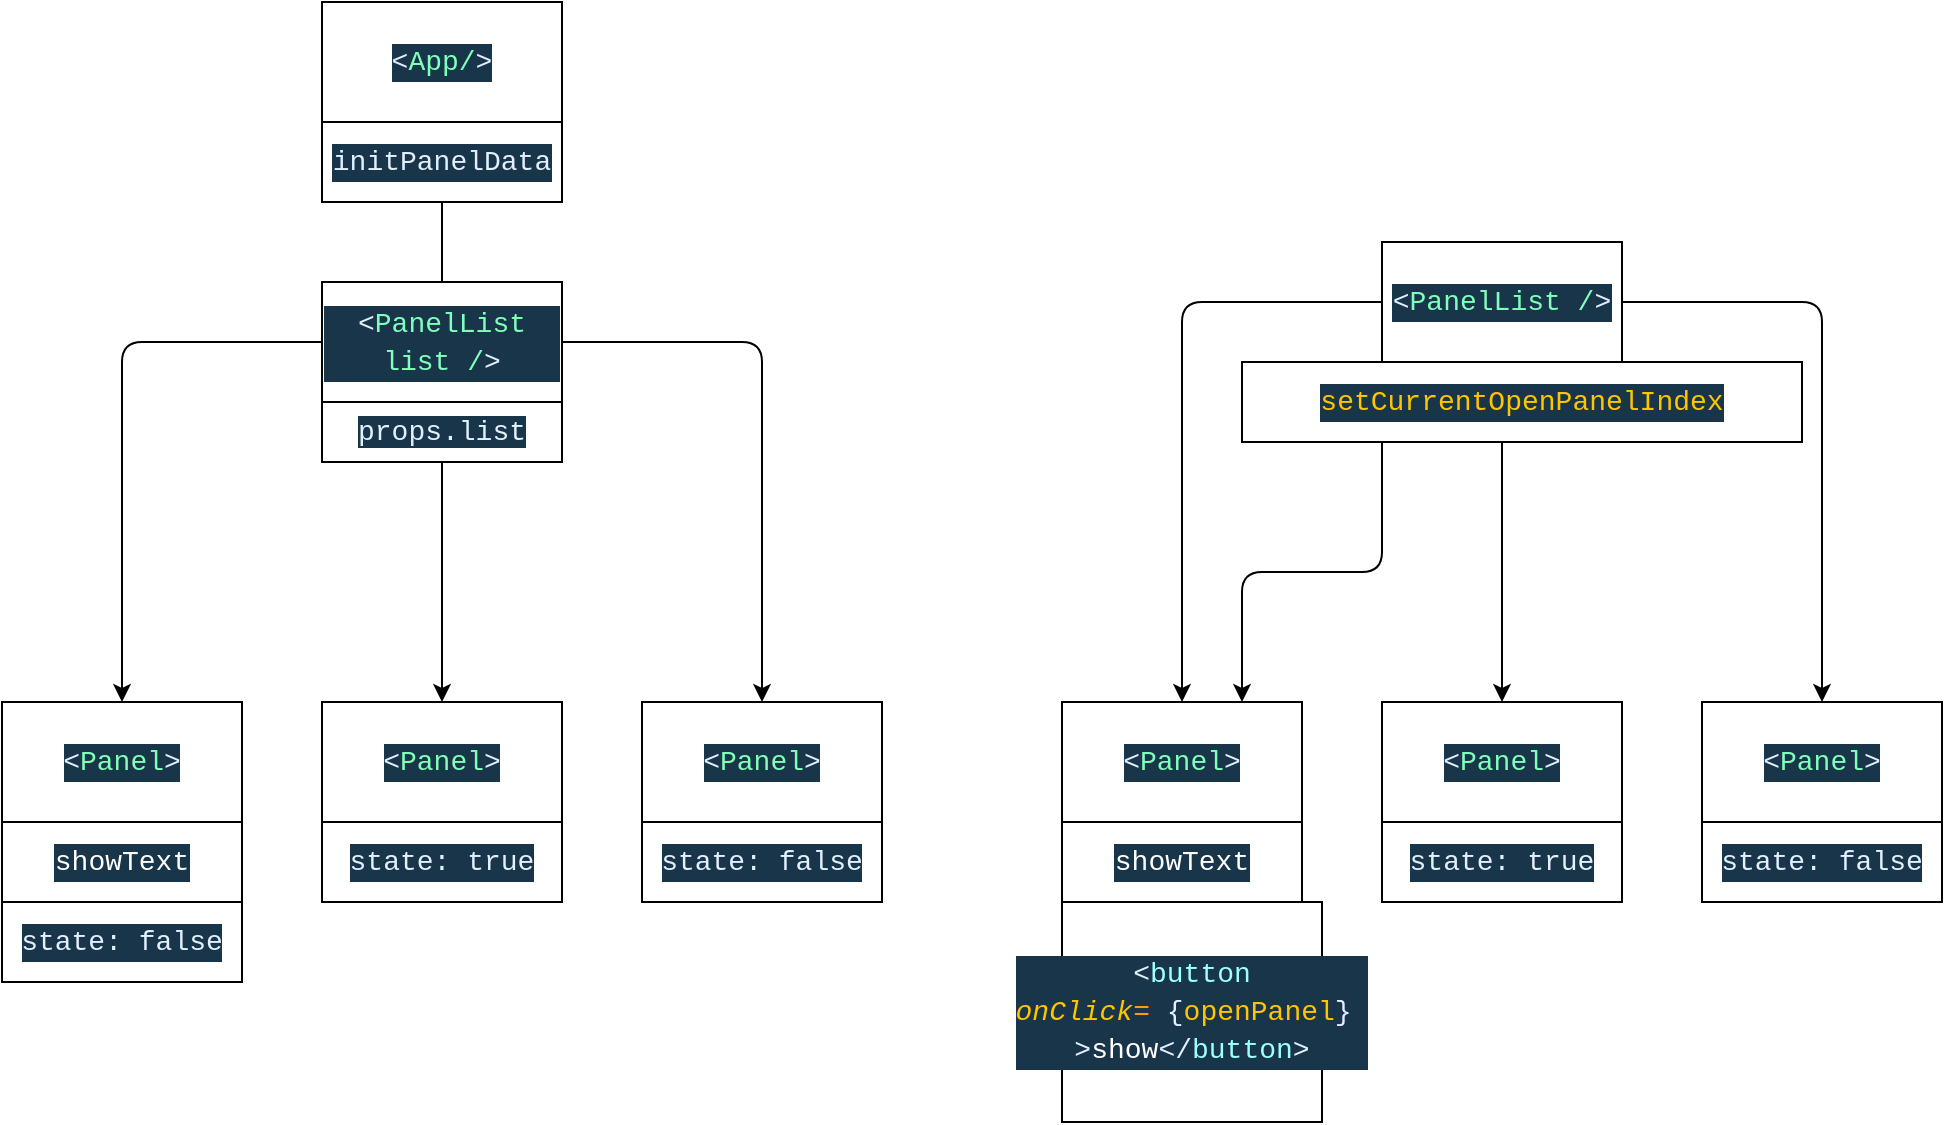 <mxfile>
    <diagram id="yn4HMiLhbowAnRHB-dp4" name="Page-1">
        <mxGraphModel dx="772" dy="1369" grid="1" gridSize="10" guides="1" tooltips="1" connect="1" arrows="1" fold="1" page="1" pageScale="1" pageWidth="850" pageHeight="1100" math="0" shadow="0">
            <root>
                <mxCell id="0"/>
                <mxCell id="1" parent="0"/>
                <mxCell id="9" style="edgeStyle=orthogonalEdgeStyle;html=1;entryX=0.5;entryY=0;entryDx=0;entryDy=0;" parent="1" source="2" target="3" edge="1">
                    <mxGeometry relative="1" as="geometry"/>
                </mxCell>
                <mxCell id="10" style="edgeStyle=orthogonalEdgeStyle;html=1;entryX=0.5;entryY=0;entryDx=0;entryDy=0;" parent="1" source="2" target="4" edge="1">
                    <mxGeometry relative="1" as="geometry"/>
                </mxCell>
                <mxCell id="11" style="edgeStyle=orthogonalEdgeStyle;html=1;exitX=1;exitY=0.5;exitDx=0;exitDy=0;entryX=0.5;entryY=0;entryDx=0;entryDy=0;" parent="1" source="2" target="5" edge="1">
                    <mxGeometry relative="1" as="geometry"/>
                </mxCell>
                <mxCell id="14" value="" style="edgeStyle=orthogonalEdgeStyle;html=1;" parent="1" source="2" target="13" edge="1">
                    <mxGeometry relative="1" as="geometry"/>
                </mxCell>
                <mxCell id="2" value="&lt;div style=&quot;color: rgb(255, 255, 255); background-color: rgb(25, 53, 73); font-family: &amp;quot;Cascadia code PL&amp;quot;, Menlo, Monaco, &amp;quot;Courier New&amp;quot;, monospace, Consolas, &amp;quot;Courier New&amp;quot;, monospace; font-size: 14px; line-height: 19px;&quot;&gt;&lt;span style=&quot;color: #e1efff;&quot;&gt;&amp;lt;&lt;/span&gt;&lt;span style=&quot;color: #80ffbb;&quot;&gt;PanelList list /&lt;/span&gt;&lt;span style=&quot;color: #e1efff;&quot;&gt;&amp;gt;&lt;/span&gt;&lt;/div&gt;" style="rounded=0;whiteSpace=wrap;html=1;" parent="1" vertex="1">
                    <mxGeometry x="280" y="-50" width="120" height="60" as="geometry"/>
                </mxCell>
                <mxCell id="3" value="&lt;div style=&quot;color: rgb(255, 255, 255); background-color: rgb(25, 53, 73); font-family: &amp;quot;Cascadia code PL&amp;quot;, Menlo, Monaco, &amp;quot;Courier New&amp;quot;, monospace, Consolas, &amp;quot;Courier New&amp;quot;, monospace; font-size: 14px; line-height: 19px;&quot;&gt;&lt;div style=&quot;line-height: 19px;&quot;&gt;&lt;span style=&quot;color: #e1efff;&quot;&gt;&amp;lt;&lt;/span&gt;&lt;span style=&quot;color: #80ffbb;&quot;&gt;Panel&lt;/span&gt;&lt;span style=&quot;color: #e1efff;&quot;&gt;&amp;gt;&lt;/span&gt;&lt;/div&gt;&lt;/div&gt;" style="rounded=0;whiteSpace=wrap;html=1;" parent="1" vertex="1">
                    <mxGeometry x="120" y="160" width="120" height="60" as="geometry"/>
                </mxCell>
                <mxCell id="4" value="&lt;div style=&quot;color: rgb(255, 255, 255); background-color: rgb(25, 53, 73); font-family: &amp;quot;Cascadia code PL&amp;quot;, Menlo, Monaco, &amp;quot;Courier New&amp;quot;, monospace, Consolas, &amp;quot;Courier New&amp;quot;, monospace; font-size: 14px; line-height: 19px;&quot;&gt;&lt;div style=&quot;line-height: 19px;&quot;&gt;&lt;span style=&quot;color: #e1efff;&quot;&gt;&amp;lt;&lt;/span&gt;&lt;span style=&quot;color: #80ffbb;&quot;&gt;Panel&lt;/span&gt;&lt;span style=&quot;color: #e1efff;&quot;&gt;&amp;gt;&lt;/span&gt;&lt;/div&gt;&lt;/div&gt;" style="rounded=0;whiteSpace=wrap;html=1;" parent="1" vertex="1">
                    <mxGeometry x="280" y="160" width="120" height="60" as="geometry"/>
                </mxCell>
                <mxCell id="5" value="&lt;div style=&quot;color: rgb(255, 255, 255); background-color: rgb(25, 53, 73); font-family: &amp;quot;Cascadia code PL&amp;quot;, Menlo, Monaco, &amp;quot;Courier New&amp;quot;, monospace, Consolas, &amp;quot;Courier New&amp;quot;, monospace; font-size: 14px; line-height: 19px;&quot;&gt;&lt;div style=&quot;line-height: 19px;&quot;&gt;&lt;span style=&quot;color: #e1efff;&quot;&gt;&amp;lt;&lt;/span&gt;&lt;span style=&quot;color: #80ffbb;&quot;&gt;Panel&lt;/span&gt;&lt;span style=&quot;color: #e1efff;&quot;&gt;&amp;gt;&lt;/span&gt;&lt;/div&gt;&lt;/div&gt;" style="rounded=0;whiteSpace=wrap;html=1;" parent="1" vertex="1">
                    <mxGeometry x="440" y="160" width="120" height="60" as="geometry"/>
                </mxCell>
                <mxCell id="6" value="&lt;div style=&quot;background-color: rgb(25, 53, 73); font-family: &amp;quot;Cascadia code PL&amp;quot;, Menlo, Monaco, &amp;quot;Courier New&amp;quot;, monospace, Consolas, &amp;quot;Courier New&amp;quot;, monospace; font-size: 14px; line-height: 19px;&quot;&gt;&lt;div style=&quot;line-height: 19px;&quot;&gt;&lt;font color=&quot;#e1efff&quot;&gt;state: false&lt;/font&gt;&lt;/div&gt;&lt;/div&gt;" style="rounded=0;whiteSpace=wrap;html=1;" parent="1" vertex="1">
                    <mxGeometry x="120" y="260" width="120" height="40" as="geometry"/>
                </mxCell>
                <mxCell id="7" value="&lt;div style=&quot;background-color: rgb(25, 53, 73); font-family: &amp;quot;Cascadia code PL&amp;quot;, Menlo, Monaco, &amp;quot;Courier New&amp;quot;, monospace, Consolas, &amp;quot;Courier New&amp;quot;, monospace; font-size: 14px; line-height: 19px;&quot;&gt;&lt;div style=&quot;line-height: 19px;&quot;&gt;&lt;font color=&quot;#e1efff&quot;&gt;state: true&lt;/font&gt;&lt;/div&gt;&lt;/div&gt;" style="rounded=0;whiteSpace=wrap;html=1;" parent="1" vertex="1">
                    <mxGeometry x="280" y="220" width="120" height="40" as="geometry"/>
                </mxCell>
                <mxCell id="8" value="&lt;div style=&quot;background-color: rgb(25, 53, 73); font-family: &amp;quot;Cascadia code PL&amp;quot;, Menlo, Monaco, &amp;quot;Courier New&amp;quot;, monospace, Consolas, &amp;quot;Courier New&amp;quot;, monospace; font-size: 14px; line-height: 19px;&quot;&gt;&lt;div style=&quot;line-height: 19px;&quot;&gt;&lt;font color=&quot;#e1efff&quot;&gt;state: false&lt;/font&gt;&lt;/div&gt;&lt;/div&gt;" style="rounded=0;whiteSpace=wrap;html=1;" parent="1" vertex="1">
                    <mxGeometry x="440" y="220" width="120" height="40" as="geometry"/>
                </mxCell>
                <mxCell id="12" value="&lt;div style=&quot;background-color: rgb(25, 53, 73); font-family: &amp;quot;Cascadia code PL&amp;quot;, Menlo, Monaco, &amp;quot;Courier New&amp;quot;, monospace, Consolas, &amp;quot;Courier New&amp;quot;, monospace; font-size: 14px; line-height: 19px;&quot;&gt;&lt;div style=&quot;line-height: 19px;&quot;&gt;&lt;div style=&quot;color: rgb(255, 255, 255); line-height: 19px;&quot;&gt;showText&lt;/div&gt;&lt;/div&gt;&lt;/div&gt;" style="rounded=0;whiteSpace=wrap;html=1;" parent="1" vertex="1">
                    <mxGeometry x="120" y="220" width="120" height="40" as="geometry"/>
                </mxCell>
                <mxCell id="13" value="&lt;div style=&quot;color: rgb(255, 255, 255); background-color: rgb(25, 53, 73); font-family: &amp;quot;Cascadia code PL&amp;quot;, Menlo, Monaco, &amp;quot;Courier New&amp;quot;, monospace, Consolas, &amp;quot;Courier New&amp;quot;, monospace; font-size: 14px; line-height: 19px;&quot;&gt;&lt;span style=&quot;color: #e1efff;&quot;&gt;&amp;lt;&lt;/span&gt;&lt;span style=&quot;color: #80ffbb;&quot;&gt;App/&lt;/span&gt;&lt;span style=&quot;color: #e1efff;&quot;&gt;&amp;gt;&lt;/span&gt;&lt;/div&gt;" style="rounded=0;whiteSpace=wrap;html=1;" parent="1" vertex="1">
                    <mxGeometry x="280" y="-190" width="120" height="60" as="geometry"/>
                </mxCell>
                <mxCell id="15" style="edgeStyle=orthogonalEdgeStyle;html=1;entryX=0.5;entryY=0;entryDx=0;entryDy=0;" parent="1" source="18" target="19" edge="1">
                    <mxGeometry relative="1" as="geometry"/>
                </mxCell>
                <mxCell id="16" style="edgeStyle=orthogonalEdgeStyle;html=1;entryX=0.5;entryY=0;entryDx=0;entryDy=0;" parent="1" source="18" target="20" edge="1">
                    <mxGeometry relative="1" as="geometry"/>
                </mxCell>
                <mxCell id="17" style="edgeStyle=orthogonalEdgeStyle;html=1;exitX=1;exitY=0.5;exitDx=0;exitDy=0;entryX=0.5;entryY=0;entryDx=0;entryDy=0;" parent="1" source="18" target="21" edge="1">
                    <mxGeometry relative="1" as="geometry"/>
                </mxCell>
                <mxCell id="18" value="&lt;div style=&quot;color: rgb(255, 255, 255); background-color: rgb(25, 53, 73); font-family: &amp;quot;Cascadia code PL&amp;quot;, Menlo, Monaco, &amp;quot;Courier New&amp;quot;, monospace, Consolas, &amp;quot;Courier New&amp;quot;, monospace; font-size: 14px; line-height: 19px;&quot;&gt;&lt;span style=&quot;color: #e1efff;&quot;&gt;&amp;lt;&lt;/span&gt;&lt;span style=&quot;color: #80ffbb;&quot;&gt;PanelList /&lt;/span&gt;&lt;span style=&quot;color: #e1efff;&quot;&gt;&amp;gt;&lt;/span&gt;&lt;/div&gt;" style="rounded=0;whiteSpace=wrap;html=1;" parent="1" vertex="1">
                    <mxGeometry x="810" y="-70" width="120" height="60" as="geometry"/>
                </mxCell>
                <mxCell id="19" value="&lt;div style=&quot;color: rgb(255, 255, 255); background-color: rgb(25, 53, 73); font-family: &amp;quot;Cascadia code PL&amp;quot;, Menlo, Monaco, &amp;quot;Courier New&amp;quot;, monospace, Consolas, &amp;quot;Courier New&amp;quot;, monospace; font-size: 14px; line-height: 19px;&quot;&gt;&lt;div style=&quot;line-height: 19px;&quot;&gt;&lt;span style=&quot;color: #e1efff;&quot;&gt;&amp;lt;&lt;/span&gt;&lt;span style=&quot;color: #80ffbb;&quot;&gt;Panel&lt;/span&gt;&lt;span style=&quot;color: #e1efff;&quot;&gt;&amp;gt;&lt;/span&gt;&lt;/div&gt;&lt;/div&gt;" style="rounded=0;whiteSpace=wrap;html=1;" parent="1" vertex="1">
                    <mxGeometry x="650" y="160" width="120" height="60" as="geometry"/>
                </mxCell>
                <mxCell id="20" value="&lt;div style=&quot;color: rgb(255, 255, 255); background-color: rgb(25, 53, 73); font-family: &amp;quot;Cascadia code PL&amp;quot;, Menlo, Monaco, &amp;quot;Courier New&amp;quot;, monospace, Consolas, &amp;quot;Courier New&amp;quot;, monospace; font-size: 14px; line-height: 19px;&quot;&gt;&lt;div style=&quot;line-height: 19px;&quot;&gt;&lt;span style=&quot;color: #e1efff;&quot;&gt;&amp;lt;&lt;/span&gt;&lt;span style=&quot;color: #80ffbb;&quot;&gt;Panel&lt;/span&gt;&lt;span style=&quot;color: #e1efff;&quot;&gt;&amp;gt;&lt;/span&gt;&lt;/div&gt;&lt;/div&gt;" style="rounded=0;whiteSpace=wrap;html=1;" parent="1" vertex="1">
                    <mxGeometry x="810" y="160" width="120" height="60" as="geometry"/>
                </mxCell>
                <mxCell id="21" value="&lt;div style=&quot;color: rgb(255, 255, 255); background-color: rgb(25, 53, 73); font-family: &amp;quot;Cascadia code PL&amp;quot;, Menlo, Monaco, &amp;quot;Courier New&amp;quot;, monospace, Consolas, &amp;quot;Courier New&amp;quot;, monospace; font-size: 14px; line-height: 19px;&quot;&gt;&lt;div style=&quot;line-height: 19px;&quot;&gt;&lt;span style=&quot;color: #e1efff;&quot;&gt;&amp;lt;&lt;/span&gt;&lt;span style=&quot;color: #80ffbb;&quot;&gt;Panel&lt;/span&gt;&lt;span style=&quot;color: #e1efff;&quot;&gt;&amp;gt;&lt;/span&gt;&lt;/div&gt;&lt;/div&gt;" style="rounded=0;whiteSpace=wrap;html=1;" parent="1" vertex="1">
                    <mxGeometry x="970" y="160" width="120" height="60" as="geometry"/>
                </mxCell>
                <mxCell id="22" value="&lt;div style=&quot;background-color: rgb(25, 53, 73); font-family: &amp;quot;Cascadia code PL&amp;quot;, Menlo, Monaco, &amp;quot;Courier New&amp;quot;, monospace, Consolas, &amp;quot;Courier New&amp;quot;, monospace; font-size: 14px; line-height: 19px;&quot;&gt;&lt;div style=&quot;line-height: 19px;&quot;&gt;&lt;div style=&quot;color: rgb(255, 255, 255); line-height: 19px;&quot;&gt;&lt;span style=&quot;color: #e1efff;&quot;&gt;&amp;lt;&lt;/span&gt;&lt;span style=&quot;color: #9effff;&quot;&gt;button&lt;/span&gt;&lt;/div&gt;&lt;div style=&quot;color: rgb(255, 255, 255); line-height: 19px;&quot;&gt;&lt;span style=&quot;color: #9effff;&quot;&gt; &lt;/span&gt;&lt;span style=&quot;color: #ffc600;font-style: italic;&quot;&gt;onClick&lt;/span&gt;&lt;span style=&quot;color: #ff9d00;&quot;&gt;=&amp;nbsp;&lt;/span&gt;&lt;span style=&quot;color: #e1efff;&quot;&gt;{&lt;/span&gt;&lt;span style=&quot;color: #ffc600;&quot;&gt;openPanel&lt;/span&gt;&lt;span style=&quot;color: #e1efff;&quot;&gt;}&amp;nbsp;&lt;/span&gt;&lt;/div&gt;&lt;div style=&quot;color: rgb(255, 255, 255); line-height: 19px;&quot;&gt;&lt;span style=&quot;color: #e1efff;&quot;&gt;&amp;gt;&lt;/span&gt;show&lt;span style=&quot;color: #e1efff;&quot;&gt;&amp;lt;/&lt;/span&gt;&lt;span style=&quot;color: #9effff;&quot;&gt;button&lt;/span&gt;&lt;span style=&quot;color: #e1efff;&quot;&gt;&amp;gt;&lt;/span&gt;&lt;/div&gt;&lt;/div&gt;&lt;/div&gt;" style="rounded=0;whiteSpace=wrap;html=1;" parent="1" vertex="1">
                    <mxGeometry x="650" y="260" width="130" height="110" as="geometry"/>
                </mxCell>
                <mxCell id="23" value="&lt;div style=&quot;background-color: rgb(25, 53, 73); font-family: &amp;quot;Cascadia code PL&amp;quot;, Menlo, Monaco, &amp;quot;Courier New&amp;quot;, monospace, Consolas, &amp;quot;Courier New&amp;quot;, monospace; font-size: 14px; line-height: 19px;&quot;&gt;&lt;div style=&quot;line-height: 19px;&quot;&gt;&lt;font color=&quot;#e1efff&quot;&gt;state: true&lt;/font&gt;&lt;/div&gt;&lt;/div&gt;" style="rounded=0;whiteSpace=wrap;html=1;" parent="1" vertex="1">
                    <mxGeometry x="810" y="220" width="120" height="40" as="geometry"/>
                </mxCell>
                <mxCell id="24" value="&lt;div style=&quot;background-color: rgb(25, 53, 73); font-family: &amp;quot;Cascadia code PL&amp;quot;, Menlo, Monaco, &amp;quot;Courier New&amp;quot;, monospace, Consolas, &amp;quot;Courier New&amp;quot;, monospace; font-size: 14px; line-height: 19px;&quot;&gt;&lt;div style=&quot;line-height: 19px;&quot;&gt;&lt;font color=&quot;#e1efff&quot;&gt;state: false&lt;/font&gt;&lt;/div&gt;&lt;/div&gt;" style="rounded=0;whiteSpace=wrap;html=1;" parent="1" vertex="1">
                    <mxGeometry x="970" y="220" width="120" height="40" as="geometry"/>
                </mxCell>
                <mxCell id="25" value="&lt;div style=&quot;background-color: rgb(25, 53, 73); font-family: &amp;quot;Cascadia code PL&amp;quot;, Menlo, Monaco, &amp;quot;Courier New&amp;quot;, monospace, Consolas, &amp;quot;Courier New&amp;quot;, monospace; font-size: 14px; line-height: 19px;&quot;&gt;&lt;div style=&quot;line-height: 19px;&quot;&gt;&lt;div style=&quot;color: rgb(255, 255, 255); line-height: 19px;&quot;&gt;showText&lt;/div&gt;&lt;/div&gt;&lt;/div&gt;" style="rounded=0;whiteSpace=wrap;html=1;" parent="1" vertex="1">
                    <mxGeometry x="650" y="220" width="120" height="40" as="geometry"/>
                </mxCell>
                <mxCell id="27" style="edgeStyle=orthogonalEdgeStyle;html=1;entryX=0.75;entryY=0;entryDx=0;entryDy=0;" parent="1" source="26" target="19" edge="1">
                    <mxGeometry relative="1" as="geometry">
                        <Array as="points">
                            <mxPoint x="810" y="95"/>
                            <mxPoint x="740" y="95"/>
                        </Array>
                    </mxGeometry>
                </mxCell>
                <mxCell id="26" value="&lt;div style=&quot;background-color: rgb(25, 53, 73); font-family: &amp;quot;Cascadia code PL&amp;quot;, Menlo, Monaco, &amp;quot;Courier New&amp;quot;, monospace, Consolas, &amp;quot;Courier New&amp;quot;, monospace; font-size: 14px; line-height: 19px;&quot;&gt;&lt;div style=&quot;line-height: 19px;&quot;&gt;&lt;div style=&quot;color: rgb(255, 255, 255); line-height: 19px;&quot;&gt;&lt;span style=&quot;color: #ffc600;&quot;&gt;setCurrentOpenPanelIndex&lt;/span&gt;&lt;/div&gt;&lt;/div&gt;&lt;/div&gt;" style="rounded=0;whiteSpace=wrap;html=1;" parent="1" vertex="1">
                    <mxGeometry x="740" y="-10" width="280" height="40" as="geometry"/>
                </mxCell>
                <mxCell id="28" value="&lt;div style=&quot;background-color: rgb(25, 53, 73); font-family: &amp;quot;Cascadia code PL&amp;quot;, Menlo, Monaco, &amp;quot;Courier New&amp;quot;, monospace, Consolas, &amp;quot;Courier New&amp;quot;, monospace; font-size: 14px; line-height: 19px;&quot;&gt;&lt;font color=&quot;#e1efff&quot;&gt;initPanelData&lt;/font&gt;&lt;/div&gt;" style="rounded=0;whiteSpace=wrap;html=1;" vertex="1" parent="1">
                    <mxGeometry x="280" y="-130" width="120" height="40" as="geometry"/>
                </mxCell>
                <mxCell id="29" value="&lt;div style=&quot;background-color: rgb(25, 53, 73); font-family: &amp;quot;Cascadia code PL&amp;quot;, Menlo, Monaco, &amp;quot;Courier New&amp;quot;, monospace, Consolas, &amp;quot;Courier New&amp;quot;, monospace; font-size: 14px; line-height: 19px;&quot;&gt;&lt;/div&gt;&lt;span style=&quot;color: rgb(225, 239, 255); font-family: &amp;quot;Cascadia code PL&amp;quot;, Menlo, Monaco, &amp;quot;Courier New&amp;quot;, monospace, Consolas, &amp;quot;Courier New&amp;quot;, monospace; font-size: 14px; background-color: rgb(25, 53, 73);&quot;&gt;props.list&lt;br&gt;&lt;/span&gt;" style="rounded=0;whiteSpace=wrap;html=1;" vertex="1" parent="1">
                    <mxGeometry x="280" y="10" width="120" height="30" as="geometry"/>
                </mxCell>
            </root>
        </mxGraphModel>
    </diagram>
</mxfile>